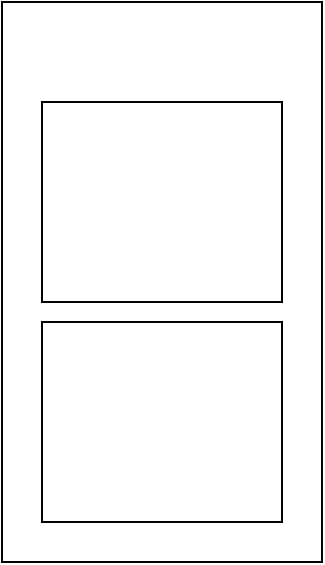 <mxfile version="24.5.5" type="github">
  <diagram name="Page-1" id="UpYlr5SDMnZ8a_nCScI9">
    <mxGraphModel dx="1050" dy="522" grid="1" gridSize="10" guides="1" tooltips="1" connect="1" arrows="1" fold="1" page="1" pageScale="1" pageWidth="850" pageHeight="1100" math="0" shadow="0">
      <root>
        <mxCell id="0" />
        <mxCell id="1" parent="0" />
        <mxCell id="yXjf_DAoQnlipOI_uSRa-1" value="" style="rounded=0;whiteSpace=wrap;html=1;" vertex="1" parent="1">
          <mxGeometry x="40" y="40" width="160" height="280" as="geometry" />
        </mxCell>
        <mxCell id="yXjf_DAoQnlipOI_uSRa-2" value="" style="rounded=0;whiteSpace=wrap;html=1;" vertex="1" parent="1">
          <mxGeometry x="60" y="90" width="120" height="100" as="geometry" />
        </mxCell>
        <mxCell id="yXjf_DAoQnlipOI_uSRa-3" value="" style="rounded=0;whiteSpace=wrap;html=1;" vertex="1" parent="1">
          <mxGeometry x="60" y="200" width="120" height="100" as="geometry" />
        </mxCell>
      </root>
    </mxGraphModel>
  </diagram>
</mxfile>
